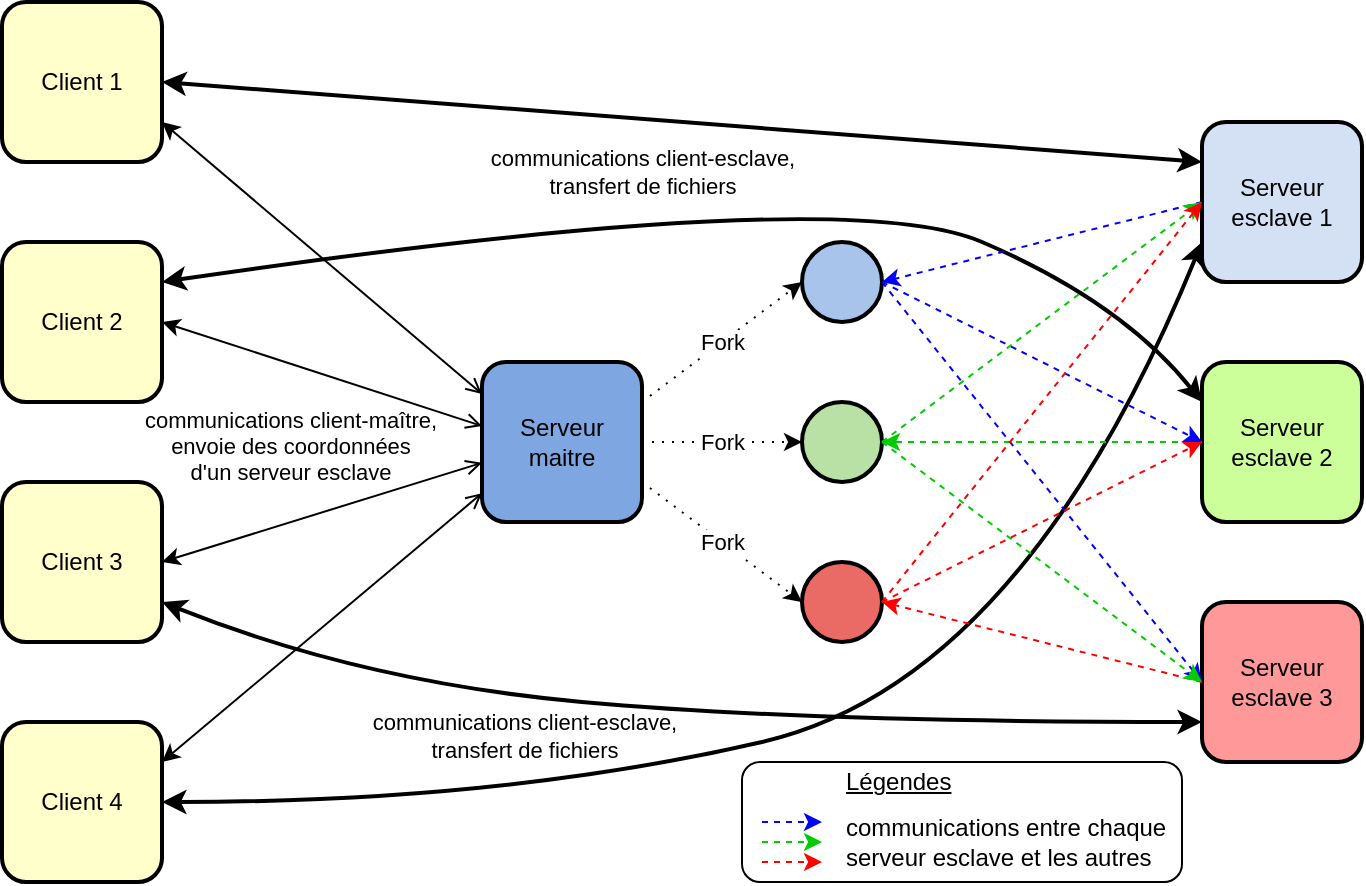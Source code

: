 <mxfile version="17.4.0" type="github">
  <diagram id="4_-Gb7hc-xsLsl6UE0mg" name="Page-1">
    <mxGraphModel dx="1102" dy="606" grid="1" gridSize="10" guides="1" tooltips="1" connect="1" arrows="1" fold="1" page="1" pageScale="1" pageWidth="827" pageHeight="1169" math="0" shadow="0">
      <root>
        <mxCell id="0" />
        <mxCell id="1" parent="0" />
        <mxCell id="9GNOVAcXqEi2Kewp9Njk-43" value="" style="rounded=1;whiteSpace=wrap;html=1;labelBackgroundColor=none;strokeWidth=1;fillColor=#FFFFFF;" vertex="1" parent="1">
          <mxGeometry x="410" y="420" width="220" height="60" as="geometry" />
        </mxCell>
        <mxCell id="Av9KUw7657qu1561h-qs-1" value="Client 1" style="rounded=1;whiteSpace=wrap;html=1;shadow=0;sketch=0;strokeColor=default;strokeWidth=2;fillColor=#FFFFCC;gradientColor=none;" parent="1" vertex="1">
          <mxGeometry x="40" y="40" width="80" height="80" as="geometry" />
        </mxCell>
        <mxCell id="Av9KUw7657qu1561h-qs-2" value="Client 2" style="rounded=1;whiteSpace=wrap;html=1;shadow=0;sketch=0;strokeColor=default;strokeWidth=2;fillColor=#FFFFCC;gradientColor=none;" parent="1" vertex="1">
          <mxGeometry x="40" y="160" width="80" height="80" as="geometry" />
        </mxCell>
        <mxCell id="Av9KUw7657qu1561h-qs-3" value="Client 3" style="rounded=1;whiteSpace=wrap;html=1;shadow=0;sketch=0;strokeColor=default;strokeWidth=2;fillColor=#FFFFCC;gradientColor=none;" parent="1" vertex="1">
          <mxGeometry x="40" y="280" width="80" height="80" as="geometry" />
        </mxCell>
        <mxCell id="Av9KUw7657qu1561h-qs-4" value="Serveur maitre" style="rounded=1;whiteSpace=wrap;html=1;shadow=0;sketch=0;strokeColor=default;strokeWidth=2;fillColor=#7EA6E0;gradientColor=none;points=[[0,0,0,0,0],[0,0.2,0,0,0],[0,0.4,0,0,0],[0,0.6,0,0,0],[0,0.8,0,0,0],[0,1,0,0,0],[0.25,0,0,0,0],[0.25,1,0,0,0],[0.5,0,0,0,0],[0.5,1,0,0,0],[0.75,0,0,0,0],[0.75,1,0,0,0],[1,0,0,0,0],[1,0.25,0,0,0],[1,0.5,0,0,0],[1,0.75,0,0,0],[1,1,0,0,0]];" parent="1" vertex="1">
          <mxGeometry x="280" y="220" width="80" height="80" as="geometry" />
        </mxCell>
        <mxCell id="Av9KUw7657qu1561h-qs-5" value="Serveur esclave 1" style="rounded=1;whiteSpace=wrap;html=1;shadow=0;sketch=0;strokeColor=default;strokeWidth=2;fillColor=#D4E1F5;gradientColor=none;" parent="1" vertex="1">
          <mxGeometry x="640" y="100" width="80" height="80" as="geometry" />
        </mxCell>
        <mxCell id="Av9KUw7657qu1561h-qs-6" value="Serveur esclave 2" style="rounded=1;whiteSpace=wrap;html=1;shadow=0;sketch=0;strokeColor=default;strokeWidth=2;fillColor=#CCFF99;gradientColor=none;" parent="1" vertex="1">
          <mxGeometry x="640" y="220" width="80" height="80" as="geometry" />
        </mxCell>
        <mxCell id="GuKpVXZK_PKeqRteNp73-1" value="Serveur esclave 3" style="rounded=1;whiteSpace=wrap;html=1;shadow=0;sketch=0;strokeColor=default;strokeWidth=2;fillColor=#FF9999;gradientColor=none;" parent="1" vertex="1">
          <mxGeometry x="640" y="340" width="80" height="80" as="geometry" />
        </mxCell>
        <mxCell id="GuKpVXZK_PKeqRteNp73-3" value="Client 4" style="rounded=1;whiteSpace=wrap;html=1;shadow=0;sketch=0;strokeColor=default;strokeWidth=2;fillColor=#FFFFCC;gradientColor=none;" parent="1" vertex="1">
          <mxGeometry x="40" y="400" width="80" height="80" as="geometry" />
        </mxCell>
        <mxCell id="9GNOVAcXqEi2Kewp9Njk-1" value="" style="endArrow=classic;html=1;rounded=0;entryX=1;entryY=0.75;entryDx=0;entryDy=0;startArrow=open;startFill=0;exitX=0;exitY=0.2;exitDx=0;exitDy=0;exitPerimeter=0;endFill=1;" edge="1" parent="1" source="Av9KUw7657qu1561h-qs-4" target="Av9KUw7657qu1561h-qs-1">
          <mxGeometry width="50" height="50" relative="1" as="geometry">
            <mxPoint x="240" y="200" as="sourcePoint" />
            <mxPoint x="440" y="290" as="targetPoint" />
          </mxGeometry>
        </mxCell>
        <mxCell id="9GNOVAcXqEi2Kewp9Njk-2" value="" style="endArrow=open;html=1;rounded=0;exitX=1;exitY=0.5;exitDx=0;exitDy=0;entryX=0;entryY=0.4;entryDx=0;entryDy=0;entryPerimeter=0;endFill=0;startArrow=classic;startFill=1;" edge="1" parent="1" source="Av9KUw7657qu1561h-qs-2" target="Av9KUw7657qu1561h-qs-4">
          <mxGeometry width="50" height="50" relative="1" as="geometry">
            <mxPoint x="390" y="340" as="sourcePoint" />
            <mxPoint x="440" y="290" as="targetPoint" />
          </mxGeometry>
        </mxCell>
        <mxCell id="9GNOVAcXqEi2Kewp9Njk-3" value="" style="endArrow=classic;html=1;rounded=0;entryX=1;entryY=0.5;entryDx=0;entryDy=0;exitX=0;exitY=0.63;exitDx=0;exitDy=0;exitPerimeter=0;startArrow=open;startFill=0;" edge="1" parent="1" source="Av9KUw7657qu1561h-qs-4" target="Av9KUw7657qu1561h-qs-3">
          <mxGeometry width="50" height="50" relative="1" as="geometry">
            <mxPoint x="390" y="340" as="sourcePoint" />
            <mxPoint x="440" y="290" as="targetPoint" />
          </mxGeometry>
        </mxCell>
        <mxCell id="9GNOVAcXqEi2Kewp9Njk-4" value="" style="endArrow=classic;html=1;rounded=0;entryX=1;entryY=0.25;entryDx=0;entryDy=0;exitX=0;exitY=0.82;exitDx=0;exitDy=0;exitPerimeter=0;startArrow=open;startFill=0;" edge="1" parent="1" source="Av9KUw7657qu1561h-qs-4" target="GuKpVXZK_PKeqRteNp73-3">
          <mxGeometry width="50" height="50" relative="1" as="geometry">
            <mxPoint x="390" y="340" as="sourcePoint" />
            <mxPoint x="440" y="290" as="targetPoint" />
          </mxGeometry>
        </mxCell>
        <mxCell id="9GNOVAcXqEi2Kewp9Njk-5" value="" style="endArrow=classic;html=1;rounded=0;entryX=1;entryY=0.5;entryDx=0;entryDy=0;exitX=0;exitY=0.25;exitDx=0;exitDy=0;strokeWidth=2;startArrow=classic;startFill=1;" edge="1" parent="1" source="Av9KUw7657qu1561h-qs-5" target="Av9KUw7657qu1561h-qs-1">
          <mxGeometry width="50" height="50" relative="1" as="geometry">
            <mxPoint x="390" y="340" as="sourcePoint" />
            <mxPoint x="440" y="290" as="targetPoint" />
          </mxGeometry>
        </mxCell>
        <mxCell id="9GNOVAcXqEi2Kewp9Njk-28" value="communications&amp;nbsp;client-esclave,&lt;br&gt;transfert de fichiers" style="edgeLabel;html=1;align=center;verticalAlign=middle;resizable=0;points=[];labelBackgroundColor=none;" vertex="1" connectable="0" parent="9GNOVAcXqEi2Kewp9Njk-5">
          <mxGeometry x="0.254" relative="1" as="geometry">
            <mxPoint x="46" y="30" as="offset" />
          </mxGeometry>
        </mxCell>
        <mxCell id="9GNOVAcXqEi2Kewp9Njk-6" value="" style="curved=1;endArrow=classic;html=1;rounded=0;strokeWidth=2;exitX=1;exitY=0.25;exitDx=0;exitDy=0;entryX=0;entryY=0.25;entryDx=0;entryDy=0;startArrow=classic;startFill=1;" edge="1" parent="1" source="Av9KUw7657qu1561h-qs-2" target="Av9KUw7657qu1561h-qs-6">
          <mxGeometry width="50" height="50" relative="1" as="geometry">
            <mxPoint x="390" y="340" as="sourcePoint" />
            <mxPoint x="440" y="290" as="targetPoint" />
            <Array as="points">
              <mxPoint x="460" y="130" />
              <mxPoint x="600" y="190" />
            </Array>
          </mxGeometry>
        </mxCell>
        <mxCell id="9GNOVAcXqEi2Kewp9Njk-9" value="" style="curved=1;endArrow=classic;html=1;rounded=0;strokeWidth=2;exitX=1;exitY=0.5;exitDx=0;exitDy=0;entryX=0;entryY=0.75;entryDx=0;entryDy=0;startArrow=classic;startFill=1;" edge="1" parent="1" source="GuKpVXZK_PKeqRteNp73-3" target="Av9KUw7657qu1561h-qs-5">
          <mxGeometry width="50" height="50" relative="1" as="geometry">
            <mxPoint x="390" y="340" as="sourcePoint" />
            <mxPoint x="440" y="290" as="targetPoint" />
            <Array as="points">
              <mxPoint x="290" y="440" />
              <mxPoint x="550" y="380" />
            </Array>
          </mxGeometry>
        </mxCell>
        <mxCell id="9GNOVAcXqEi2Kewp9Njk-10" value="" style="ellipse;whiteSpace=wrap;html=1;fillColor=#B9E0A5;strokeWidth=2;" vertex="1" parent="1">
          <mxGeometry x="440" y="240" width="40" height="40" as="geometry" />
        </mxCell>
        <mxCell id="9GNOVAcXqEi2Kewp9Njk-11" value="" style="ellipse;whiteSpace=wrap;html=1;fillColor=#A9C4EB;strokeWidth=2;" vertex="1" parent="1">
          <mxGeometry x="440" y="160" width="40" height="40" as="geometry" />
        </mxCell>
        <mxCell id="9GNOVAcXqEi2Kewp9Njk-14" value="" style="ellipse;whiteSpace=wrap;html=1;fillColor=#EA6B66;strokeWidth=2;" vertex="1" parent="1">
          <mxGeometry x="440" y="320" width="40" height="40" as="geometry" />
        </mxCell>
        <mxCell id="9GNOVAcXqEi2Kewp9Njk-15" value="" style="endArrow=classic;html=1;rounded=0;strokeWidth=1;entryX=0;entryY=0.5;entryDx=0;entryDy=0;exitX=1;exitY=0.25;exitDx=0;exitDy=0;exitPerimeter=0;dashed=1;dashPattern=1 4;" edge="1" parent="1" source="Av9KUw7657qu1561h-qs-4" target="9GNOVAcXqEi2Kewp9Njk-11">
          <mxGeometry width="50" height="50" relative="1" as="geometry">
            <mxPoint x="390" y="340" as="sourcePoint" />
            <mxPoint x="440" y="290" as="targetPoint" />
          </mxGeometry>
        </mxCell>
        <mxCell id="9GNOVAcXqEi2Kewp9Njk-16" value="" style="endArrow=classic;html=1;rounded=0;dashed=1;dashPattern=1 4;strokeWidth=1;entryX=0;entryY=0.5;entryDx=0;entryDy=0;exitX=1;exitY=0.5;exitDx=0;exitDy=0;exitPerimeter=0;" edge="1" parent="1" source="Av9KUw7657qu1561h-qs-4" target="9GNOVAcXqEi2Kewp9Njk-10">
          <mxGeometry width="50" height="50" relative="1" as="geometry">
            <mxPoint x="390" y="340" as="sourcePoint" />
            <mxPoint x="440" y="290" as="targetPoint" />
          </mxGeometry>
        </mxCell>
        <mxCell id="9GNOVAcXqEi2Kewp9Njk-32" value="Fork" style="edgeLabel;html=1;align=center;verticalAlign=middle;resizable=0;points=[];" vertex="1" connectable="0" parent="9GNOVAcXqEi2Kewp9Njk-16">
          <mxGeometry x="-0.425" y="1" relative="1" as="geometry">
            <mxPoint x="17" y="1" as="offset" />
          </mxGeometry>
        </mxCell>
        <mxCell id="9GNOVAcXqEi2Kewp9Njk-17" value="" style="endArrow=classic;html=1;rounded=0;dashed=1;dashPattern=1 4;strokeWidth=1;entryX=0;entryY=0.5;entryDx=0;entryDy=0;exitX=1;exitY=0.75;exitDx=0;exitDy=0;exitPerimeter=0;" edge="1" parent="1" source="Av9KUw7657qu1561h-qs-4" target="9GNOVAcXqEi2Kewp9Njk-14">
          <mxGeometry width="50" height="50" relative="1" as="geometry">
            <mxPoint x="390" y="340" as="sourcePoint" />
            <mxPoint x="440" y="290" as="targetPoint" />
          </mxGeometry>
        </mxCell>
        <mxCell id="9GNOVAcXqEi2Kewp9Njk-18" value="" style="endArrow=classic;html=1;rounded=0;dashed=1;strokeWidth=1;entryX=1;entryY=0.5;entryDx=0;entryDy=0;exitX=0;exitY=0.5;exitDx=0;exitDy=0;strokeColor=#0000FF;" edge="1" parent="1" source="Av9KUw7657qu1561h-qs-5" target="9GNOVAcXqEi2Kewp9Njk-11">
          <mxGeometry width="50" height="50" relative="1" as="geometry">
            <mxPoint x="390" y="340" as="sourcePoint" />
            <mxPoint x="440" y="290" as="targetPoint" />
          </mxGeometry>
        </mxCell>
        <mxCell id="9GNOVAcXqEi2Kewp9Njk-19" value="" style="curved=1;endArrow=classic;html=1;rounded=0;strokeWidth=2;exitX=1;exitY=0.75;exitDx=0;exitDy=0;entryX=0;entryY=0.75;entryDx=0;entryDy=0;startArrow=classic;startFill=1;" edge="1" parent="1" source="Av9KUw7657qu1561h-qs-3" target="GuKpVXZK_PKeqRteNp73-1">
          <mxGeometry width="50" height="50" relative="1" as="geometry">
            <mxPoint x="130" y="190" as="sourcePoint" />
            <mxPoint x="690" y="250" as="targetPoint" />
            <Array as="points">
              <mxPoint x="220" y="380" />
              <mxPoint x="440" y="400" />
            </Array>
          </mxGeometry>
        </mxCell>
        <mxCell id="9GNOVAcXqEi2Kewp9Njk-20" value="" style="endArrow=classic;html=1;rounded=0;dashed=1;strokeWidth=1;entryX=1;entryY=0.5;entryDx=0;entryDy=0;exitX=0;exitY=0.5;exitDx=0;exitDy=0;strokeColor=#00CC00;" edge="1" parent="1" source="Av9KUw7657qu1561h-qs-6" target="9GNOVAcXqEi2Kewp9Njk-10">
          <mxGeometry width="50" height="50" relative="1" as="geometry">
            <mxPoint x="390" y="340" as="sourcePoint" />
            <mxPoint x="440" y="290" as="targetPoint" />
          </mxGeometry>
        </mxCell>
        <mxCell id="9GNOVAcXqEi2Kewp9Njk-21" value="" style="endArrow=classic;html=1;rounded=0;dashed=1;strokeWidth=1;entryX=1;entryY=0.5;entryDx=0;entryDy=0;exitX=0;exitY=0.5;exitDx=0;exitDy=0;strokeColor=#FF0000;" edge="1" parent="1" source="GuKpVXZK_PKeqRteNp73-1" target="9GNOVAcXqEi2Kewp9Njk-14">
          <mxGeometry width="50" height="50" relative="1" as="geometry">
            <mxPoint x="390" y="340" as="sourcePoint" />
            <mxPoint x="440" y="290" as="targetPoint" />
          </mxGeometry>
        </mxCell>
        <mxCell id="9GNOVAcXqEi2Kewp9Njk-22" value="" style="endArrow=classic;html=1;rounded=0;dashed=1;strokeWidth=1;exitX=1;exitY=0.5;exitDx=0;exitDy=0;entryX=0;entryY=0.5;entryDx=0;entryDy=0;strokeColor=#0000FF;" edge="1" parent="1" source="9GNOVAcXqEi2Kewp9Njk-11" target="Av9KUw7657qu1561h-qs-6">
          <mxGeometry width="50" height="50" relative="1" as="geometry">
            <mxPoint x="390" y="340" as="sourcePoint" />
            <mxPoint x="640" y="260" as="targetPoint" />
          </mxGeometry>
        </mxCell>
        <mxCell id="9GNOVAcXqEi2Kewp9Njk-23" value="" style="endArrow=classic;html=1;rounded=0;dashed=1;strokeWidth=1;exitX=1;exitY=0.5;exitDx=0;exitDy=0;entryX=0;entryY=0.5;entryDx=0;entryDy=0;strokeColor=#0000FF;" edge="1" parent="1" source="9GNOVAcXqEi2Kewp9Njk-11" target="GuKpVXZK_PKeqRteNp73-1">
          <mxGeometry width="50" height="50" relative="1" as="geometry">
            <mxPoint x="390" y="340" as="sourcePoint" />
            <mxPoint x="440" y="290" as="targetPoint" />
          </mxGeometry>
        </mxCell>
        <mxCell id="9GNOVAcXqEi2Kewp9Njk-24" value="" style="endArrow=classic;html=1;rounded=0;dashed=1;strokeWidth=1;entryX=0;entryY=0.5;entryDx=0;entryDy=0;exitX=1;exitY=0.5;exitDx=0;exitDy=0;strokeColor=#00CC00;" edge="1" parent="1" source="9GNOVAcXqEi2Kewp9Njk-10" target="Av9KUw7657qu1561h-qs-5">
          <mxGeometry width="50" height="50" relative="1" as="geometry">
            <mxPoint x="390" y="340" as="sourcePoint" />
            <mxPoint x="440" y="290" as="targetPoint" />
          </mxGeometry>
        </mxCell>
        <mxCell id="9GNOVAcXqEi2Kewp9Njk-25" value="" style="endArrow=classic;html=1;rounded=0;dashed=1;strokeWidth=1;entryX=0;entryY=0.5;entryDx=0;entryDy=0;exitX=1;exitY=0.5;exitDx=0;exitDy=0;strokeColor=#00CC00;" edge="1" parent="1" source="9GNOVAcXqEi2Kewp9Njk-10" target="GuKpVXZK_PKeqRteNp73-1">
          <mxGeometry width="50" height="50" relative="1" as="geometry">
            <mxPoint x="480" y="270" as="sourcePoint" />
            <mxPoint x="440" y="290" as="targetPoint" />
          </mxGeometry>
        </mxCell>
        <mxCell id="9GNOVAcXqEi2Kewp9Njk-26" value="" style="endArrow=classic;html=1;rounded=0;dashed=1;strokeWidth=1;entryX=0;entryY=0.5;entryDx=0;entryDy=0;exitX=1;exitY=0.5;exitDx=0;exitDy=0;strokeColor=#FF0000;" edge="1" parent="1" source="9GNOVAcXqEi2Kewp9Njk-14" target="Av9KUw7657qu1561h-qs-5">
          <mxGeometry width="50" height="50" relative="1" as="geometry">
            <mxPoint x="390" y="340" as="sourcePoint" />
            <mxPoint x="440" y="290" as="targetPoint" />
          </mxGeometry>
        </mxCell>
        <mxCell id="9GNOVAcXqEi2Kewp9Njk-27" value="" style="endArrow=classic;html=1;rounded=0;dashed=1;strokeWidth=1;entryX=0;entryY=0.5;entryDx=0;entryDy=0;exitX=1;exitY=0.5;exitDx=0;exitDy=0;strokeColor=#FF0000;" edge="1" parent="1" source="9GNOVAcXqEi2Kewp9Njk-14" target="Av9KUw7657qu1561h-qs-6">
          <mxGeometry width="50" height="50" relative="1" as="geometry">
            <mxPoint x="390" y="340" as="sourcePoint" />
            <mxPoint x="440" y="290" as="targetPoint" />
          </mxGeometry>
        </mxCell>
        <mxCell id="9GNOVAcXqEi2Kewp9Njk-30" value="communications client-maître,&lt;br&gt;envoie des coordonnées&lt;br&gt;d&#39;un serveur esclave" style="edgeLabel;html=1;align=center;verticalAlign=middle;resizable=0;points=[];labelBackgroundColor=none;" vertex="1" connectable="0" parent="1">
          <mxGeometry x="200.003" y="260.0" as="geometry">
            <mxPoint x="-16" y="2" as="offset" />
          </mxGeometry>
        </mxCell>
        <mxCell id="9GNOVAcXqEi2Kewp9Njk-31" value="communications&amp;nbsp;client-esclave,&lt;br&gt;transfert de fichiers" style="edgeLabel;html=1;align=center;verticalAlign=middle;resizable=0;points=[];labelBackgroundColor=none;" vertex="1" connectable="0" parent="1">
          <mxGeometry x="301.003" y="407.0" as="geometry" />
        </mxCell>
        <mxCell id="9GNOVAcXqEi2Kewp9Njk-33" value="Fork" style="edgeLabel;html=1;align=center;verticalAlign=middle;resizable=0;points=[];" vertex="1" connectable="0" parent="1">
          <mxGeometry x="400" y="210" as="geometry" />
        </mxCell>
        <mxCell id="9GNOVAcXqEi2Kewp9Njk-34" value="Fork" style="edgeLabel;html=1;align=center;verticalAlign=middle;resizable=0;points=[];" vertex="1" connectable="0" parent="1">
          <mxGeometry x="400" y="310" as="geometry" />
        </mxCell>
        <mxCell id="9GNOVAcXqEi2Kewp9Njk-35" value="" style="endArrow=classic;html=1;rounded=0;dashed=1;strokeColor=#0000FF;strokeWidth=1;" edge="1" parent="1">
          <mxGeometry width="50" height="50" relative="1" as="geometry">
            <mxPoint x="420" y="450" as="sourcePoint" />
            <mxPoint x="450" y="450" as="targetPoint" />
          </mxGeometry>
        </mxCell>
        <mxCell id="9GNOVAcXqEi2Kewp9Njk-36" value="" style="endArrow=classic;html=1;rounded=0;dashed=1;strokeColor=#00CC00;strokeWidth=1;" edge="1" parent="1">
          <mxGeometry width="50" height="50" relative="1" as="geometry">
            <mxPoint x="420" y="460" as="sourcePoint" />
            <mxPoint x="450" y="460" as="targetPoint" />
          </mxGeometry>
        </mxCell>
        <mxCell id="9GNOVAcXqEi2Kewp9Njk-37" value="" style="endArrow=classic;html=1;rounded=0;dashed=1;strokeColor=#FF0000;strokeWidth=1;" edge="1" parent="1">
          <mxGeometry width="50" height="50" relative="1" as="geometry">
            <mxPoint x="420" y="470" as="sourcePoint" />
            <mxPoint x="450" y="470" as="targetPoint" />
          </mxGeometry>
        </mxCell>
        <mxCell id="9GNOVAcXqEi2Kewp9Njk-41" value="communications entre chaque serveur esclave et les autres" style="text;html=1;strokeColor=none;fillColor=none;align=left;verticalAlign=middle;whiteSpace=wrap;rounded=0;labelBackgroundColor=none;" vertex="1" parent="1">
          <mxGeometry x="460" y="440" width="170" height="40" as="geometry" />
        </mxCell>
        <mxCell id="9GNOVAcXqEi2Kewp9Njk-42" value="&lt;u&gt;Légendes&lt;/u&gt;" style="text;html=1;strokeColor=none;fillColor=none;align=left;verticalAlign=middle;whiteSpace=wrap;rounded=0;labelBackgroundColor=none;" vertex="1" parent="1">
          <mxGeometry x="460" y="420" width="140" height="20" as="geometry" />
        </mxCell>
      </root>
    </mxGraphModel>
  </diagram>
</mxfile>
